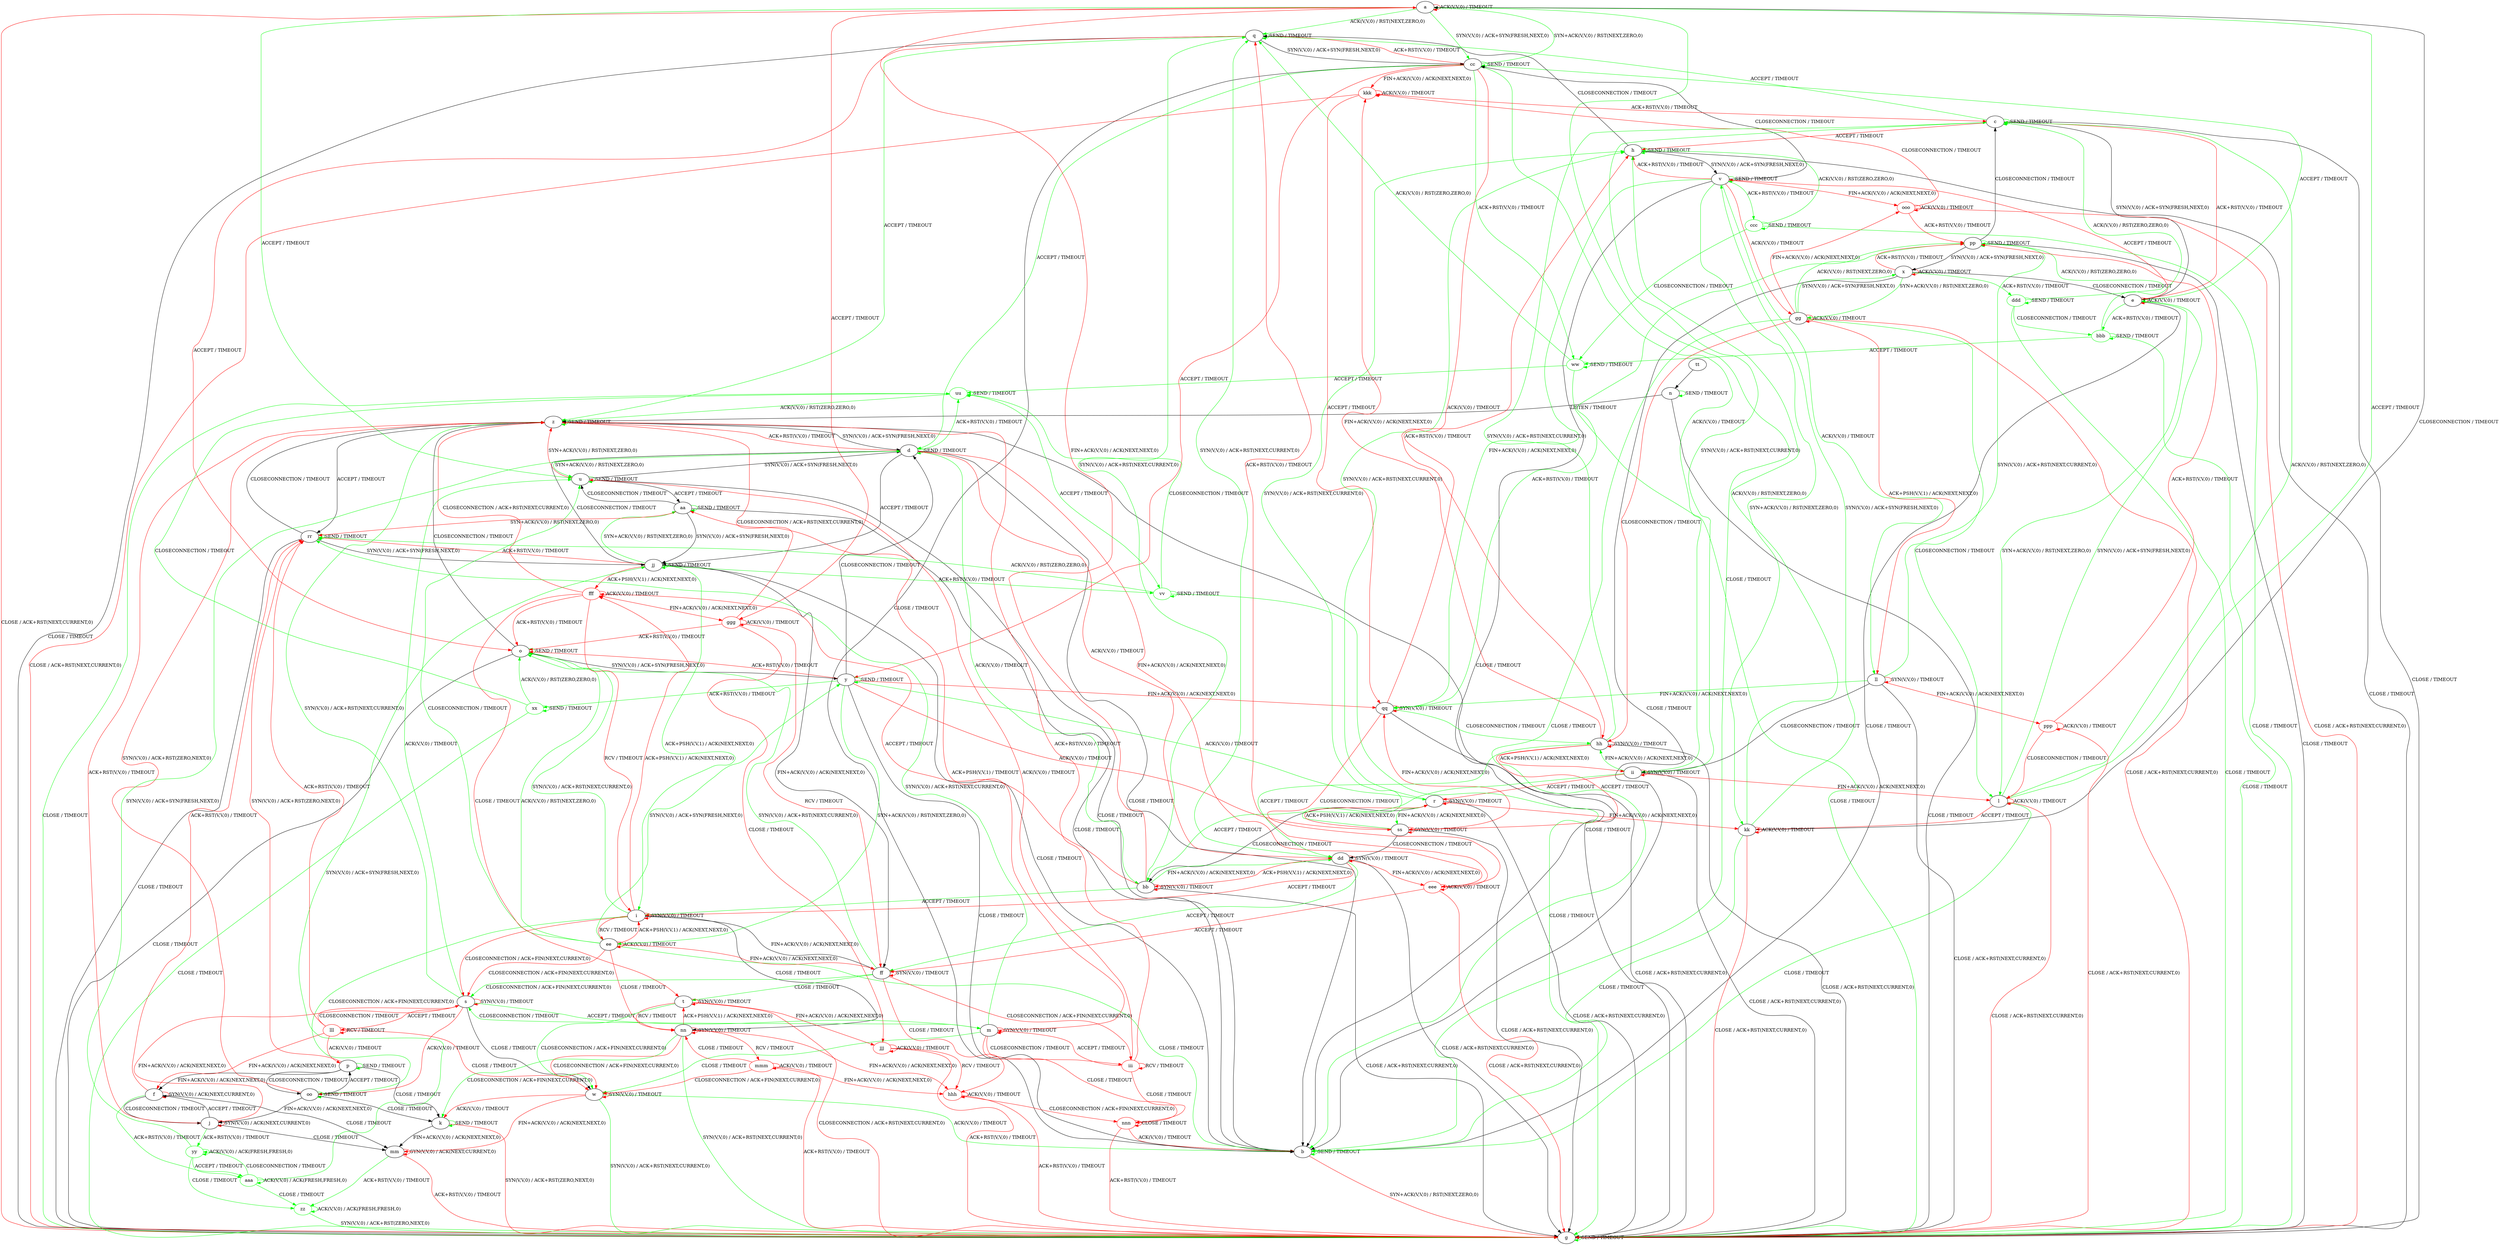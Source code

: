 digraph "" {
	graph ["Incoming time"=19543.371579647064,
		"Outgoing time"=19284.95617198944,
		Output="{'States': 68, 'Transitions': 1023, 'Filename': '../results/tcp/TCP_Linux_Server-TCP_FreeBSD_Server-z3-3.dot'}",
		Reference="{'States': 58, 'Transitions': 685, 'Filename': '../subjects/tcp/TCP_Linux_Server.dot'}",
		Solver=z3,
		Updated="{'States': 56, 'Transitions': 716, 'Filename': '../subjects/tcp/TCP_FreeBSD_Server.dot'}",
		"f-measure"=0.5396145610278372,
		precision=0.5279329608938548,
		recall=0.5518248175182482
	];
	a -> a [key=0,
	color=red,
	label="ACK(V,V,0) / TIMEOUT"];
a -> b [key=0,
color=green,
label="CLOSE / TIMEOUT"];
a -> g [key=0,
color=red,
label="CLOSE / ACK+RST(NEXT,CURRENT,0)"];
a -> q [key=0,
color=green,
label="ACK(V,V,0) / RST(NEXT,ZERO,0)"];
a -> u [key=0,
color=green,
label="ACCEPT / TIMEOUT"];
a -> cc [key=0,
color=green,
label="SYN(V,V,0) / ACK+SYN(FRESH,NEXT,0)"];
ggg [color=red];
a -> ggg [key=0,
color=red,
label="ACCEPT / TIMEOUT"];
b -> b [key=0,
color=green,
label="SEND / TIMEOUT"];
b -> g [key=0,
color=red,
label="SYN+ACK(V,V,0) / RST(NEXT,ZERO,0)"];
c -> c [key=0,
color=green,
label="SEND / TIMEOUT"];
c -> e [key=0,
label="SYN(V,V,0) / ACK+SYN(FRESH,NEXT,0)"];
c -> g [key=0,
label="CLOSE / TIMEOUT"];
c -> h [key=0,
color=red,
label="ACCEPT / TIMEOUT"];
c -> q [key=0,
color=green,
label="ACCEPT / TIMEOUT"];
d -> b [key=0,
label="CLOSE / TIMEOUT"];
d -> d [key=0,
color=green,
label="SEND / TIMEOUT"];
d -> u [key=0,
color=green,
label="SYN+ACK(V,V,0) / RST(NEXT,ZERO,0)"];
d -> z [key=0,
color=red,
label="ACK+RST(V,V,0) / TIMEOUT"];
d -> bb [key=0,
color=green,
label="ACK(V,V,0) / TIMEOUT"];
d -> dd [key=0,
color=red,
label="ACK(V,V,0) / TIMEOUT"];
d -> jj [key=0,
label="ACCEPT / TIMEOUT"];
uu [color=green];
d -> uu [key=0,
color=green,
label="ACK+RST(V,V,0) / TIMEOUT"];
eee [color=red];
d -> eee [key=0,
color=red,
label="FIN+ACK(V,V,0) / ACK(NEXT,NEXT,0)"];
e -> b [key=0,
label="CLOSE / TIMEOUT"];
e -> c [key=0,
color=red,
label="ACK+RST(V,V,0) / TIMEOUT"];
e -> e [key=0,
color=red,
label="ACK(V,V,0) / TIMEOUT"];
e -> l [key=0,
color=green,
label="SYN+ACK(V,V,0) / RST(NEXT,ZERO,0)"];
e -> v [key=0,
color=red,
label="ACCEPT / TIMEOUT"];
e -> cc [key=0,
color=green,
label="ACCEPT / TIMEOUT"];
bbb [color=green];
e -> bbb [key=0,
color=green,
label="ACK+RST(V,V,0) / TIMEOUT"];
f -> f [key=0,
color=red,
label="SYN(V,V,0) / ACK(NEXT,CURRENT,0)"];
f -> j [key=0,
label="CLOSECONNECTION / TIMEOUT"];
f -> mm [key=0,
label="CLOSE / TIMEOUT"];
f -> rr [key=0,
color=red,
label="ACK+RST(V,V,0) / TIMEOUT"];
aaa [color=green];
f -> aaa [key=0,
color=green,
label="ACK+RST(V,V,0) / TIMEOUT"];
g -> g [key=0,
color=green,
label="SEND / TIMEOUT"];
h -> g [key=0,
label="CLOSE / TIMEOUT"];
h -> h [key=0,
color=green,
label="SEND / TIMEOUT"];
h -> q [key=0,
label="CLOSECONNECTION / TIMEOUT"];
h -> v [key=0,
label="SYN(V,V,0) / ACK+SYN(FRESH,NEXT,0)"];
i -> i [key=0,
color=red,
label="SYN(V,V,0) / TIMEOUT"];
i -> o [key=0,
color=green,
label="SYN(V,V,0) / ACK+RST(NEXT,CURRENT,0)"];
i -> s [key=0,
color=red,
label="CLOSECONNECTION / ACK+FIN(NEXT,CURRENT,0)"];
i -> ee [key=0,
color=red,
label="RCV / TIMEOUT"];
i -> ff [key=0,
label="FIN+ACK(V,V,0) / ACK(NEXT,NEXT,0)"];
i -> nn [key=0,
label="CLOSE / TIMEOUT"];
i -> oo [key=0,
color=green,
label="CLOSECONNECTION / ACK+FIN(NEXT,CURRENT,0)"];
fff [color=red];
i -> fff [key=0,
color=red,
label="ACK+PSH(V,V,1) / ACK(NEXT,NEXT,0)"];
j -> f [key=0,
label="ACCEPT / TIMEOUT"];
j -> j [key=0,
color=red,
label="SYN(V,V,0) / ACK(NEXT,CURRENT,0)"];
j -> z [key=0,
color=red,
label="ACK+RST(V,V,0) / TIMEOUT"];
j -> mm [key=0,
label="CLOSE / TIMEOUT"];
yy [color=green];
j -> yy [key=0,
color=green,
label="ACK+RST(V,V,0) / TIMEOUT"];
k -> g [key=0,
color=red,
label="SYN(V,V,0) / ACK+RST(ZERO,NEXT,0)"];
k -> k [key=0,
color=green,
label="SEND / TIMEOUT"];
k -> mm [key=0,
label="FIN+ACK(V,V,0) / ACK(NEXT,NEXT,0)"];
l -> a [key=0,
color=green,
label="ACCEPT / TIMEOUT"];
l -> b [key=0,
color=green,
label="CLOSE / TIMEOUT"];
l -> c [key=0,
color=green,
label="ACK(V,V,0) / RST(NEXT,ZERO,0)"];
l -> e [key=0,
color=green,
label="SYN(V,V,0) / ACK+SYN(FRESH,NEXT,0)"];
l -> g [key=0,
color=red,
label="CLOSE / ACK+RST(NEXT,CURRENT,0)"];
l -> l [key=0,
color=red,
label="ACK(V,V,0) / TIMEOUT"];
l -> kk [key=0,
color=red,
label="ACCEPT / TIMEOUT"];
m -> m [key=0,
color=red,
label="SYN(V,V,0) / TIMEOUT"];
m -> s [key=0,
color=green,
label="CLOSECONNECTION / TIMEOUT"];
m -> w [key=0,
color=green,
label="CLOSE / TIMEOUT"];
m -> aa [key=0,
color=red,
label="ACK+PSH(V,V,1) / TIMEOUT"];
m -> rr [key=0,
color=green,
label="SYN(V,V,0) / ACK+RST(NEXT,CURRENT,0)"];
iii [color=red];
m -> iii [key=0,
color=red,
label="CLOSECONNECTION / TIMEOUT"];
nnn [color=red];
m -> nnn [key=0,
color=red,
label="CLOSE / TIMEOUT"];
n -> g [key=0,
label="CLOSE / TIMEOUT"];
n -> n [key=0,
color=green,
label="SEND / TIMEOUT"];
n -> z [key=0,
label="LISTEN / TIMEOUT"];
o -> g [key=0,
label="CLOSE / TIMEOUT"];
o -> o [key=0,
color=green,
label="SEND / TIMEOUT"];
o -> y [key=0,
label="SYN(V,V,0) / ACK+SYN(FRESH,NEXT,0)"];
o -> z [key=0,
label="CLOSECONNECTION / TIMEOUT"];
p -> f [key=0,
label="FIN+ACK(V,V,0) / ACK(NEXT,NEXT,0)"];
p -> k [key=0,
label="CLOSE / TIMEOUT"];
p -> p [key=0,
color=green,
label="SEND / TIMEOUT"];
p -> oo [key=0,
label="CLOSECONNECTION / TIMEOUT"];
p -> rr [key=0,
color=red,
label="SYN(V,V,0) / ACK+RST(ZERO,NEXT,0)"];
q -> g [key=0,
label="CLOSE / TIMEOUT"];
q -> o [key=0,
color=red,
label="ACCEPT / TIMEOUT"];
q -> q [key=0,
color=green,
label="SEND / TIMEOUT"];
q -> z [key=0,
color=green,
label="ACCEPT / TIMEOUT"];
q -> cc [key=0,
label="SYN(V,V,0) / ACK+SYN(FRESH,NEXT,0)"];
r -> g [key=0,
label="CLOSE / ACK+RST(NEXT,CURRENT,0)"];
r -> h [key=0,
color=green,
label="SYN(V,V,0) / ACK+RST(NEXT,CURRENT,0)"];
r -> r [key=0,
color=red,
label="SYN(V,V,0) / TIMEOUT"];
r -> bb [key=0,
label="CLOSECONNECTION / TIMEOUT"];
r -> kk [key=0,
color=red,
label="FIN+ACK(V,V,0) / ACK(NEXT,NEXT,0)"];
r -> ss [key=0,
color=green,
label="FIN+ACK(V,V,0) / ACK(NEXT,NEXT,0)"];
s -> j [key=0,
color=red,
label="FIN+ACK(V,V,0) / ACK(NEXT,NEXT,0)"];
s -> m [key=0,
color=green,
label="ACCEPT / TIMEOUT"];
s -> s [key=0,
color=red,
label="SYN(V,V,0) / TIMEOUT"];
s -> u [key=0,
color=green,
label="ACK(V,V,0) / TIMEOUT"];
s -> w [key=0,
label="CLOSE / TIMEOUT"];
s -> z [key=0,
color=green,
label="SYN(V,V,0) / ACK+RST(NEXT,CURRENT,0)"];
s -> oo [key=0,
color=red,
label="ACK(V,V,0) / TIMEOUT"];
lll [color=red];
s -> lll [key=0,
color=red,
label="ACCEPT / TIMEOUT"];
t -> g [key=0,
color=red,
label="CLOSECONNECTION / ACK+RST(NEXT,CURRENT,0)"];
t -> t [key=0,
color=red,
label="SYN(V,V,0) / TIMEOUT"];
t -> w [key=0,
color=green,
label="CLOSECONNECTION / ACK+FIN(NEXT,CURRENT,0)"];
t -> nn [key=0,
color=red,
label="RCV / TIMEOUT"];
jjj [color=red];
t -> jjj [key=0,
color=red,
label="FIN+ACK(V,V,0) / ACK(NEXT,NEXT,0)"];
u -> b [key=0,
label="CLOSE / TIMEOUT"];
u -> d [key=0,
label="SYN(V,V,0) / ACK+SYN(FRESH,NEXT,0)"];
u -> u [key=0,
color=green,
label="SEND / TIMEOUT"];
u -> z [key=0,
color=red,
label="SYN+ACK(V,V,0) / RST(NEXT,ZERO,0)"];
u -> aa [key=0,
label="ACCEPT / TIMEOUT"];
v -> b [key=0,
label="CLOSE / TIMEOUT"];
v -> h [key=0,
color=red,
label="ACK+RST(V,V,0) / TIMEOUT"];
v -> v [key=0,
color=green,
label="SEND / TIMEOUT"];
v -> cc [key=0,
label="CLOSECONNECTION / TIMEOUT"];
v -> gg [key=0,
color=red,
label="ACK(V,V,0) / TIMEOUT"];
v -> kk [key=0,
color=green,
label="SYN+ACK(V,V,0) / RST(NEXT,ZERO,0)"];
v -> ll [key=0,
color=green,
label="ACK(V,V,0) / TIMEOUT"];
v -> qq [key=0,
color=green,
label="FIN+ACK(V,V,0) / ACK(NEXT,NEXT,0)"];
ccc [color=green];
v -> ccc [key=0,
color=green,
label="ACK+RST(V,V,0) / TIMEOUT"];
ooo [color=red];
v -> ooo [key=0,
color=red,
label="FIN+ACK(V,V,0) / ACK(NEXT,NEXT,0)"];
w -> b [key=0,
color=green,
label="ACK(V,V,0) / TIMEOUT"];
w -> g [key=0,
color=green,
label="SYN(V,V,0) / ACK+RST(NEXT,CURRENT,0)"];
w -> k [key=0,
color=red,
label="ACK(V,V,0) / TIMEOUT"];
w -> w [key=0,
color=red,
label="SYN(V,V,0) / TIMEOUT"];
w -> mm [key=0,
color=red,
label="FIN+ACK(V,V,0) / ACK(NEXT,NEXT,0)"];
x -> b [key=0,
label="CLOSE / TIMEOUT"];
x -> e [key=0,
label="CLOSECONNECTION / TIMEOUT"];
x -> x [key=0,
color=red,
label="ACK(V,V,0) / TIMEOUT"];
x -> gg [key=0,
color=green,
label="SYN+ACK(V,V,0) / RST(NEXT,ZERO,0)"];
x -> pp [key=0,
color=red,
label="ACK+RST(V,V,0) / TIMEOUT"];
ddd [color=green];
x -> ddd [key=0,
color=green,
label="ACK+RST(V,V,0) / TIMEOUT"];
y -> b [key=0,
label="CLOSE / TIMEOUT"];
y -> d [key=0,
label="CLOSECONNECTION / TIMEOUT"];
y -> o [key=0,
color=red,
label="ACK+RST(V,V,0) / TIMEOUT"];
y -> r [key=0,
color=green,
label="ACK(V,V,0) / TIMEOUT"];
y -> y [key=0,
color=green,
label="SEND / TIMEOUT"];
y -> ee [key=0,
color=green,
label="SYN+ACK(V,V,0) / RST(NEXT,ZERO,0)"];
y -> qq [key=0,
color=red,
label="FIN+ACK(V,V,0) / ACK(NEXT,NEXT,0)"];
y -> ss [key=0,
color=red,
label="ACK(V,V,0) / TIMEOUT"];
xx [color=green];
y -> xx [key=0,
color=green,
label="ACK+RST(V,V,0) / TIMEOUT"];
z -> d [key=0,
label="SYN(V,V,0) / ACK+SYN(FRESH,NEXT,0)"];
z -> g [key=0,
label="CLOSE / TIMEOUT"];
z -> z [key=0,
color=green,
label="SEND / TIMEOUT"];
z -> rr [key=0,
label="ACCEPT / TIMEOUT"];
aa -> b [key=0,
label="CLOSE / TIMEOUT"];
aa -> u [key=0,
label="CLOSECONNECTION / TIMEOUT"];
aa -> aa [key=0,
color=green,
label="SEND / TIMEOUT"];
aa -> jj [key=0,
label="SYN(V,V,0) / ACK+SYN(FRESH,NEXT,0)"];
aa -> rr [key=0,
color=red,
label="SYN+ACK(V,V,0) / RST(NEXT,ZERO,0)"];
bb -> a [key=0,
color=red,
label="FIN+ACK(V,V,0) / ACK(NEXT,NEXT,0)"];
bb -> g [key=0,
label="CLOSE / ACK+RST(NEXT,CURRENT,0)"];
bb -> i [key=0,
color=green,
label="ACCEPT / TIMEOUT"];
bb -> q [key=0,
color=green,
label="SYN(V,V,0) / ACK+RST(NEXT,CURRENT,0)"];
bb -> bb [key=0,
color=red,
label="SYN(V,V,0) / TIMEOUT"];
bb -> dd [key=0,
color=green,
label="FIN+ACK(V,V,0) / ACK(NEXT,NEXT,0)"];
bb -> fff [key=0,
color=red,
label="ACCEPT / TIMEOUT"];
cc -> a [key=0,
color=green,
label="SYN+ACK(V,V,0) / RST(NEXT,ZERO,0)"];
cc -> b [key=0,
label="CLOSE / TIMEOUT"];
cc -> d [key=0,
color=green,
label="ACCEPT / TIMEOUT"];
cc -> q [key=0,
color=red,
label="ACK+RST(V,V,0) / TIMEOUT"];
cc -> y [key=0,
color=red,
label="ACCEPT / TIMEOUT"];
cc -> cc [key=0,
color=green,
label="SEND / TIMEOUT"];
cc -> hh [key=0,
color=red,
label="ACK(V,V,0) / TIMEOUT"];
cc -> ii [key=0,
color=green,
label="ACK(V,V,0) / TIMEOUT"];
ww [color=green];
cc -> ww [key=0,
color=green,
label="ACK+RST(V,V,0) / TIMEOUT"];
kkk [color=red];
cc -> kkk [key=0,
color=red,
label="FIN+ACK(V,V,0) / ACK(NEXT,NEXT,0)"];
dd -> g [key=0,
label="CLOSE / ACK+RST(NEXT,CURRENT,0)"];
dd -> i [key=0,
color=red,
label="ACCEPT / TIMEOUT"];
dd -> q [key=0,
color=green,
label="SYN(V,V,0) / ACK+RST(NEXT,CURRENT,0)"];
dd -> bb [key=0,
color=red,
label="ACK+PSH(V,V,1) / ACK(NEXT,NEXT,0)"];
dd -> dd [key=0,
color=red,
label="SYN(V,V,0) / TIMEOUT"];
dd -> ff [key=0,
color=green,
label="ACCEPT / TIMEOUT"];
dd -> eee [key=0,
color=red,
label="FIN+ACK(V,V,0) / ACK(NEXT,NEXT,0)"];
ee -> b [key=0,
color=green,
label="CLOSE / TIMEOUT"];
ee -> i [key=0,
color=red,
label="ACK+PSH(V,V,1) / ACK(NEXT,NEXT,0)"];
ee -> o [key=0,
color=green,
label="ACK(V,V,0) / RST(NEXT,ZERO,0)"];
ee -> s [key=0,
color=red,
label="CLOSECONNECTION / ACK+FIN(NEXT,CURRENT,0)"];
ee -> u [key=0,
color=green,
label="CLOSECONNECTION / TIMEOUT"];
ee -> y [key=0,
color=green,
label="SYN(V,V,0) / ACK+SYN(FRESH,NEXT,0)"];
ee -> ee [key=0,
color=red,
label="ACK(V,V,0) / TIMEOUT"];
ee -> ff [key=0,
color=red,
label="FIN+ACK(V,V,0) / ACK(NEXT,NEXT,0)"];
ee -> nn [key=0,
color=red,
label="CLOSE / TIMEOUT"];
ff -> o [key=0,
color=green,
label="SYN(V,V,0) / ACK+RST(NEXT,CURRENT,0)"];
ff -> s [key=0,
color=green,
label="CLOSECONNECTION / ACK+FIN(NEXT,CURRENT,0)"];
ff -> t [key=0,
color=green,
label="CLOSE / TIMEOUT"];
ff -> ff [key=0,
color=red,
label="SYN(V,V,0) / TIMEOUT"];
hhh [color=red];
ff -> hhh [key=0,
color=red,
label="CLOSE / TIMEOUT"];
ff -> iii [key=0,
color=red,
label="CLOSECONNECTION / ACK+FIN(NEXT,CURRENT,0)"];
gg -> b [key=0,
color=green,
label="CLOSE / TIMEOUT"];
gg -> g [key=0,
color=red,
label="CLOSE / ACK+RST(NEXT,CURRENT,0)"];
gg -> l [key=0,
color=green,
label="CLOSECONNECTION / TIMEOUT"];
gg -> x [key=0,
color=green,
label="SYN(V,V,0) / ACK+SYN(FRESH,NEXT,0)"];
gg -> gg [key=0,
color=red,
label="ACK(V,V,0) / TIMEOUT"];
gg -> hh [key=0,
color=red,
label="CLOSECONNECTION / TIMEOUT"];
gg -> ll [key=0,
color=red,
label="ACK+PSH(V,V,1) / ACK(NEXT,NEXT,0)"];
gg -> pp [key=0,
color=green,
label="ACK(V,V,0) / RST(NEXT,ZERO,0)"];
gg -> ooo [key=0,
color=red,
label="FIN+ACK(V,V,0) / ACK(NEXT,NEXT,0)"];
hh -> c [key=0,
color=green,
label="SYN(V,V,0) / ACK+RST(NEXT,CURRENT,0)"];
hh -> g [key=0,
label="CLOSE / ACK+RST(NEXT,CURRENT,0)"];
hh -> dd [key=0,
color=green,
label="ACCEPT / TIMEOUT"];
hh -> hh [key=0,
color=red,
label="SYN(V,V,0) / TIMEOUT"];
hh -> ii [key=0,
color=red,
label="ACK+PSH(V,V,1) / ACK(NEXT,NEXT,0)"];
hh -> ss [key=0,
color=red,
label="ACCEPT / TIMEOUT"];
hh -> kkk [key=0,
color=red,
label="FIN+ACK(V,V,0) / ACK(NEXT,NEXT,0)"];
ii -> c [key=0,
color=green,
label="SYN(V,V,0) / ACK+RST(NEXT,CURRENT,0)"];
ii -> g [key=0,
label="CLOSE / ACK+RST(NEXT,CURRENT,0)"];
ii -> l [key=0,
color=red,
label="FIN+ACK(V,V,0) / ACK(NEXT,NEXT,0)"];
ii -> r [key=0,
color=red,
label="ACCEPT / TIMEOUT"];
ii -> bb [key=0,
color=green,
label="ACCEPT / TIMEOUT"];
ii -> hh [key=0,
color=green,
label="FIN+ACK(V,V,0) / ACK(NEXT,NEXT,0)"];
ii -> ii [key=0,
color=red,
label="SYN(V,V,0) / TIMEOUT"];
jj -> b [key=0,
label="CLOSE / TIMEOUT"];
jj -> d [key=0,
label="CLOSECONNECTION / TIMEOUT"];
jj -> i [key=0,
color=green,
label="ACK+PSH(V,V,1) / ACK(NEXT,NEXT,0)"];
jj -> aa [key=0,
color=green,
label="SYN+ACK(V,V,0) / RST(NEXT,ZERO,0)"];
jj -> ff [key=0,
label="FIN+ACK(V,V,0) / ACK(NEXT,NEXT,0)"];
jj -> jj [key=0,
color=green,
label="SEND / TIMEOUT"];
jj -> rr [key=0,
color=red,
label="ACK+RST(V,V,0) / TIMEOUT"];
vv [color=green];
jj -> vv [key=0,
color=green,
label="ACK+RST(V,V,0) / TIMEOUT"];
jj -> fff [key=0,
color=red,
label="ACK+PSH(V,V,1) / ACK(NEXT,NEXT,0)"];
kk -> a [key=0,
label="CLOSECONNECTION / TIMEOUT"];
kk -> b [key=0,
color=green,
label="CLOSE / TIMEOUT"];
kk -> g [key=0,
color=red,
label="CLOSE / ACK+RST(NEXT,CURRENT,0)"];
kk -> h [key=0,
color=green,
label="ACK(V,V,0) / RST(NEXT,ZERO,0)"];
kk -> v [key=0,
color=green,
label="SYN(V,V,0) / ACK+SYN(FRESH,NEXT,0)"];
kk -> kk [key=0,
color=red,
label="ACK(V,V,0) / TIMEOUT"];
ll -> g [key=0,
label="CLOSE / ACK+RST(NEXT,CURRENT,0)"];
ll -> ii [key=0,
label="CLOSECONNECTION / TIMEOUT"];
ll -> ll [key=0,
color=red,
label="SYN(V,V,0) / TIMEOUT"];
ll -> pp [key=0,
color=green,
label="SYN(V,V,0) / ACK+RST(NEXT,CURRENT,0)"];
ll -> qq [key=0,
color=green,
label="FIN+ACK(V,V,0) / ACK(NEXT,NEXT,0)"];
ppp [color=red];
ll -> ppp [key=0,
color=red,
label="FIN+ACK(V,V,0) / ACK(NEXT,NEXT,0)"];
mm -> g [key=0,
color=red,
label="ACK+RST(V,V,0) / TIMEOUT"];
mm -> mm [key=0,
color=red,
label="SYN(V,V,0) / ACK(NEXT,CURRENT,0)"];
zz [color=green];
mm -> zz [key=0,
color=green,
label="ACK+RST(V,V,0) / TIMEOUT"];
nn -> g [key=0,
color=green,
label="SYN(V,V,0) / ACK+RST(NEXT,CURRENT,0)"];
nn -> k [key=0,
color=green,
label="CLOSECONNECTION / ACK+FIN(NEXT,CURRENT,0)"];
nn -> t [key=0,
color=red,
label="ACK+PSH(V,V,1) / ACK(NEXT,NEXT,0)"];
nn -> w [key=0,
color=red,
label="CLOSECONNECTION / ACK+FIN(NEXT,CURRENT,0)"];
nn -> nn [key=0,
color=red,
label="SYN(V,V,0) / TIMEOUT"];
nn -> hhh [key=0,
color=red,
label="FIN+ACK(V,V,0) / ACK(NEXT,NEXT,0)"];
mmm [color=red];
nn -> mmm [key=0,
color=red,
label="RCV / TIMEOUT"];
oo -> j [key=0,
label="FIN+ACK(V,V,0) / ACK(NEXT,NEXT,0)"];
oo -> k [key=0,
label="CLOSE / TIMEOUT"];
oo -> p [key=0,
label="ACCEPT / TIMEOUT"];
oo -> z [key=0,
color=red,
label="SYN(V,V,0) / ACK+RST(ZERO,NEXT,0)"];
oo -> oo [key=0,
color=green,
label="SEND / TIMEOUT"];
pp -> c [key=0,
label="CLOSECONNECTION / TIMEOUT"];
pp -> g [key=0,
label="CLOSE / TIMEOUT"];
pp -> x [key=0,
label="SYN(V,V,0) / ACK+SYN(FRESH,NEXT,0)"];
pp -> pp [key=0,
color=green,
label="SEND / TIMEOUT"];
qq -> g [key=0,
label="CLOSE / ACK+RST(NEXT,CURRENT,0)"];
qq -> h [key=0,
color=red,
label="ACK+RST(V,V,0) / TIMEOUT"];
qq -> hh [key=0,
color=green,
label="CLOSECONNECTION / TIMEOUT"];
qq -> pp [key=0,
color=green,
label="ACK+RST(V,V,0) / TIMEOUT"];
qq -> qq [key=0,
color=red,
label="SYN(V,V,0) / TIMEOUT"];
qq -> eee [key=0,
color=red,
label="CLOSECONNECTION / TIMEOUT"];
rr -> g [key=0,
label="CLOSE / TIMEOUT"];
rr -> z [key=0,
label="CLOSECONNECTION / TIMEOUT"];
rr -> jj [key=0,
label="SYN(V,V,0) / ACK+SYN(FRESH,NEXT,0)"];
rr -> rr [key=0,
color=green,
label="SEND / TIMEOUT"];
ss -> g [key=0,
label="CLOSE / ACK+RST(NEXT,CURRENT,0)"];
ss -> h [key=0,
color=green,
label="SYN(V,V,0) / ACK+RST(NEXT,CURRENT,0)"];
ss -> r [key=0,
color=red,
label="ACK+PSH(V,V,1) / ACK(NEXT,NEXT,0)"];
ss -> dd [key=0,
label="CLOSECONNECTION / TIMEOUT"];
ss -> qq [key=0,
color=red,
label="FIN+ACK(V,V,0) / ACK(NEXT,NEXT,0)"];
ss -> ss [key=0,
color=red,
label="SYN(V,V,0) / TIMEOUT"];
tt -> n [key=0];
uu -> g [key=0,
color=green,
label="CLOSE / TIMEOUT"];
uu -> z [key=0,
color=green,
label="ACK(V,V,0) / RST(ZERO,ZERO,0)"];
uu -> uu [key=0,
color=green,
label="SEND / TIMEOUT"];
uu -> vv [key=0,
color=green,
label="ACCEPT / TIMEOUT"];
vv -> g [key=0,
color=green,
label="CLOSE / TIMEOUT"];
vv -> rr [key=0,
color=green,
label="ACK(V,V,0) / RST(ZERO,ZERO,0)"];
vv -> uu [key=0,
color=green,
label="CLOSECONNECTION / TIMEOUT"];
vv -> vv [key=0,
color=green,
label="SEND / TIMEOUT"];
ww -> g [key=0,
color=green,
label="CLOSE / TIMEOUT"];
ww -> q [key=0,
color=green,
label="ACK(V,V,0) / RST(ZERO,ZERO,0)"];
ww -> uu [key=0,
color=green,
label="ACCEPT / TIMEOUT"];
ww -> ww [key=0,
color=green,
label="SEND / TIMEOUT"];
xx -> g [key=0,
color=green,
label="CLOSE / TIMEOUT"];
xx -> o [key=0,
color=green,
label="ACK(V,V,0) / RST(ZERO,ZERO,0)"];
xx -> uu [key=0,
color=green,
label="CLOSECONNECTION / TIMEOUT"];
xx -> xx [key=0,
color=green,
label="SEND / TIMEOUT"];
yy -> d [key=0,
color=green,
label="SYN(V,V,0) / ACK+SYN(FRESH,NEXT,0)"];
yy -> yy [key=0,
color=green,
label="ACK(V,V,0) / ACK(FRESH,FRESH,0)"];
yy -> zz [key=0,
color=green,
label="CLOSE / TIMEOUT"];
yy -> aaa [key=0,
color=green,
label="ACCEPT / TIMEOUT"];
zz -> g [key=0,
color=green,
label="SYN(V,V,0) / ACK+RST(ZERO,NEXT,0)"];
zz -> zz [key=0,
color=green,
label="ACK(V,V,0) / ACK(FRESH,FRESH,0)"];
aaa -> jj [key=0,
color=green,
label="SYN(V,V,0) / ACK+SYN(FRESH,NEXT,0)"];
aaa -> yy [key=0,
color=green,
label="CLOSECONNECTION / TIMEOUT"];
aaa -> zz [key=0,
color=green,
label="CLOSE / TIMEOUT"];
aaa -> aaa [key=0,
color=green,
label="ACK(V,V,0) / ACK(FRESH,FRESH,0)"];
bbb -> c [key=0,
color=green,
label="ACK(V,V,0) / RST(ZERO,ZERO,0)"];
bbb -> g [key=0,
color=green,
label="CLOSE / TIMEOUT"];
bbb -> ww [key=0,
color=green,
label="ACCEPT / TIMEOUT"];
bbb -> bbb [key=0,
color=green,
label="SEND / TIMEOUT"];
ccc -> g [key=0,
color=green,
label="CLOSE / TIMEOUT"];
ccc -> h [key=0,
color=green,
label="ACK(V,V,0) / RST(ZERO,ZERO,0)"];
ccc -> ww [key=0,
color=green,
label="CLOSECONNECTION / TIMEOUT"];
ccc -> ccc [key=0,
color=green,
label="SEND / TIMEOUT"];
ddd -> g [key=0,
color=green,
label="CLOSE / TIMEOUT"];
ddd -> pp [key=0,
color=green,
label="ACK(V,V,0) / RST(ZERO,ZERO,0)"];
ddd -> bbb [key=0,
color=green,
label="CLOSECONNECTION / TIMEOUT"];
ddd -> ddd [key=0,
color=green,
label="SEND / TIMEOUT"];
eee -> g [key=0,
color=red,
label="CLOSE / ACK+RST(NEXT,CURRENT,0)"];
eee -> q [key=0,
color=red,
label="ACK+RST(V,V,0) / TIMEOUT"];
eee -> ff [key=0,
color=red,
label="ACCEPT / TIMEOUT"];
eee -> eee [key=0,
color=red,
label="ACK(V,V,0) / TIMEOUT"];
fff -> i [key=0,
color=red,
label="RCV / TIMEOUT"];
fff -> o [key=0,
color=red,
label="ACK+RST(V,V,0) / TIMEOUT"];
fff -> t [key=0,
color=red,
label="CLOSE / TIMEOUT"];
fff -> z [key=0,
color=red,
label="CLOSECONNECTION / ACK+RST(NEXT,CURRENT,0)"];
fff -> fff [key=0,
color=red,
label="ACK(V,V,0) / TIMEOUT"];
fff -> ggg [key=0,
color=red,
label="FIN+ACK(V,V,0) / ACK(NEXT,NEXT,0)"];
ggg -> o [key=0,
color=red,
label="ACK+RST(V,V,0) / TIMEOUT"];
ggg -> z [key=0,
color=red,
label="CLOSECONNECTION / ACK+RST(NEXT,CURRENT,0)"];
ggg -> ff [key=0,
color=red,
label="RCV / TIMEOUT"];
ggg -> ggg [key=0,
color=red,
label="ACK(V,V,0) / TIMEOUT"];
ggg -> jjj [key=0,
color=red,
label="CLOSE / TIMEOUT"];
hhh -> g [key=0,
color=red,
label="ACK+RST(V,V,0) / TIMEOUT"];
hhh -> hhh [key=0,
color=red,
label="ACK(V,V,0) / TIMEOUT"];
hhh -> nnn [key=0,
color=red,
label="CLOSECONNECTION / ACK+FIN(NEXT,CURRENT,0)"];
iii -> m [key=0,
color=red,
label="ACCEPT / TIMEOUT"];
iii -> u [key=0,
color=red,
label="ACK(V,V,0) / TIMEOUT"];
iii -> z [key=0,
color=red,
label="ACK+RST(V,V,0) / TIMEOUT"];
iii -> iii [key=0,
color=red,
label="RCV / TIMEOUT"];
iii -> nnn [key=0,
color=red,
label="CLOSE / TIMEOUT"];
jjj -> g [key=0,
color=red,
label="ACK+RST(V,V,0) / TIMEOUT"];
jjj -> hhh [key=0,
color=red,
label="RCV / TIMEOUT"];
jjj -> jjj [key=0,
color=red,
label="ACK(V,V,0) / TIMEOUT"];
kkk -> c [key=0,
color=red,
label="ACK+RST(V,V,0) / TIMEOUT"];
kkk -> g [key=0,
color=red,
label="CLOSE / ACK+RST(NEXT,CURRENT,0)"];
kkk -> qq [key=0,
color=red,
label="ACCEPT / TIMEOUT"];
kkk -> kkk [key=0,
color=red,
label="ACK(V,V,0) / TIMEOUT"];
lll -> f [key=0,
color=red,
label="FIN+ACK(V,V,0) / ACK(NEXT,NEXT,0)"];
lll -> p [key=0,
color=red,
label="ACK(V,V,0) / TIMEOUT"];
lll -> s [key=0,
color=red,
label="CLOSECONNECTION / TIMEOUT"];
lll -> w [key=0,
color=red,
label="CLOSE / TIMEOUT"];
lll -> rr [key=0,
color=red,
label="ACK+RST(V,V,0) / TIMEOUT"];
lll -> lll [key=0,
color=red,
label="RCV / TIMEOUT"];
mmm -> g [key=0,
color=red,
label="ACK+RST(V,V,0) / TIMEOUT"];
mmm -> w [key=0,
color=red,
label="CLOSECONNECTION / ACK+FIN(NEXT,CURRENT,0)"];
mmm -> nn [key=0,
color=red,
label="CLOSE / TIMEOUT"];
mmm -> hhh [key=0,
color=red,
label="FIN+ACK(V,V,0) / ACK(NEXT,NEXT,0)"];
mmm -> mmm [key=0,
color=red,
label="ACK(V,V,0) / TIMEOUT"];
nnn -> b [key=0,
color=red,
label="ACK(V,V,0) / TIMEOUT"];
nnn -> g [key=0,
color=red,
label="ACK+RST(V,V,0) / TIMEOUT"];
nnn -> nnn [key=0,
color=red,
label="CLOSE / TIMEOUT"];
ooo -> g [key=0,
color=red,
label="CLOSE / ACK+RST(NEXT,CURRENT,0)"];
ooo -> pp [key=0,
color=red,
label="ACK+RST(V,V,0) / TIMEOUT"];
ooo -> kkk [key=0,
color=red,
label="CLOSECONNECTION / TIMEOUT"];
ooo -> ooo [key=0,
color=red,
label="ACK(V,V,0) / TIMEOUT"];
ppp -> g [key=0,
color=red,
label="CLOSE / ACK+RST(NEXT,CURRENT,0)"];
ppp -> l [key=0,
color=red,
label="CLOSECONNECTION / TIMEOUT"];
ppp -> pp [key=0,
color=red,
label="ACK+RST(V,V,0) / TIMEOUT"];
ppp -> ppp [key=0,
color=red,
label="ACK(V,V,0) / TIMEOUT"];
}
